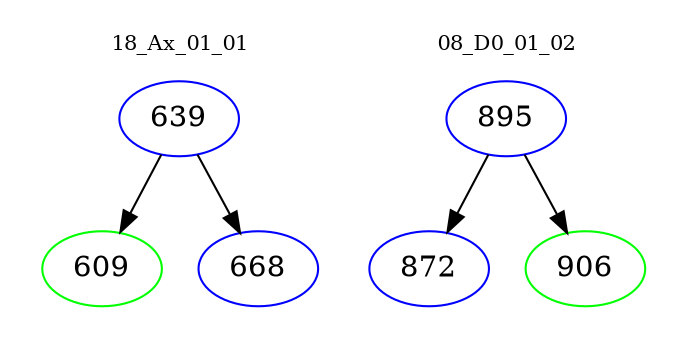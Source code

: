 digraph{
subgraph cluster_0 {
color = white
label = "18_Ax_01_01";
fontsize=10;
T0_639 [label="639", color="blue"]
T0_639 -> T0_609 [color="black"]
T0_609 [label="609", color="green"]
T0_639 -> T0_668 [color="black"]
T0_668 [label="668", color="blue"]
}
subgraph cluster_1 {
color = white
label = "08_D0_01_02";
fontsize=10;
T1_895 [label="895", color="blue"]
T1_895 -> T1_872 [color="black"]
T1_872 [label="872", color="blue"]
T1_895 -> T1_906 [color="black"]
T1_906 [label="906", color="green"]
}
}
